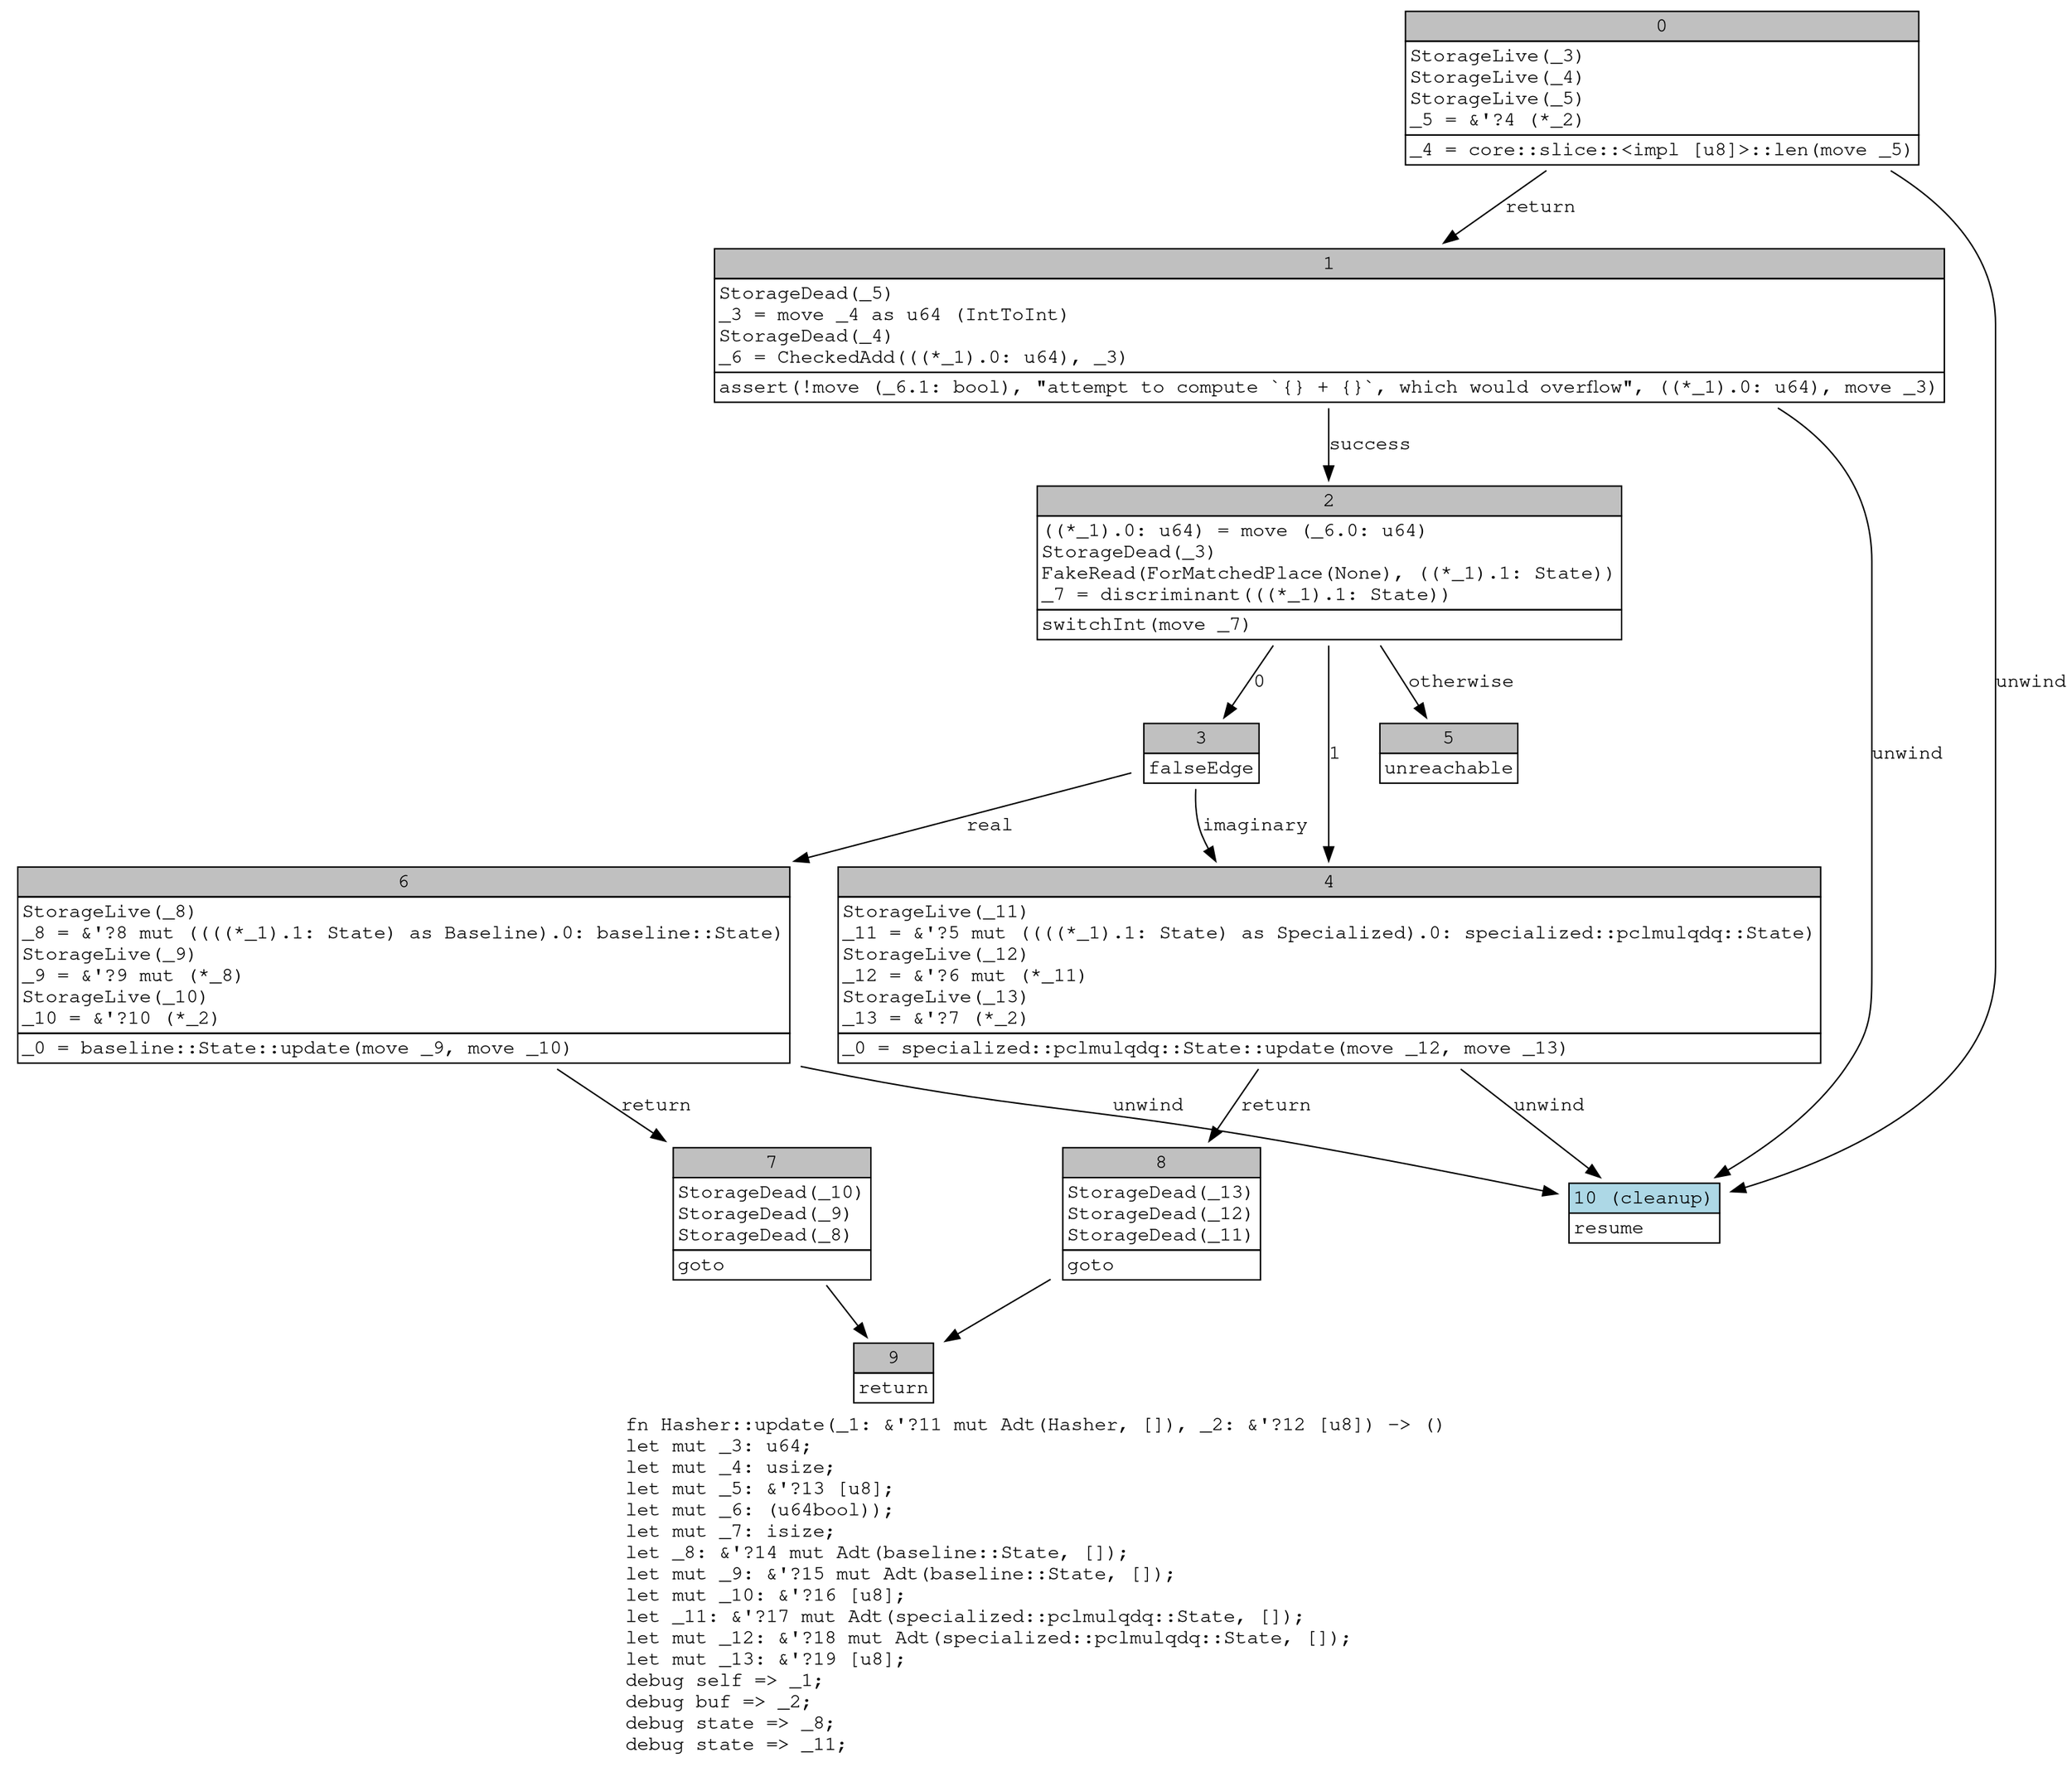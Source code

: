 digraph Mir_0_41 {
    graph [fontname="Courier, monospace"];
    node [fontname="Courier, monospace"];
    edge [fontname="Courier, monospace"];
    label=<fn Hasher::update(_1: &amp;'?11 mut Adt(Hasher, []), _2: &amp;'?12 [u8]) -&gt; ()<br align="left"/>let mut _3: u64;<br align="left"/>let mut _4: usize;<br align="left"/>let mut _5: &amp;'?13 [u8];<br align="left"/>let mut _6: (u64bool));<br align="left"/>let mut _7: isize;<br align="left"/>let _8: &amp;'?14 mut Adt(baseline::State, []);<br align="left"/>let mut _9: &amp;'?15 mut Adt(baseline::State, []);<br align="left"/>let mut _10: &amp;'?16 [u8];<br align="left"/>let _11: &amp;'?17 mut Adt(specialized::pclmulqdq::State, []);<br align="left"/>let mut _12: &amp;'?18 mut Adt(specialized::pclmulqdq::State, []);<br align="left"/>let mut _13: &amp;'?19 [u8];<br align="left"/>debug self =&gt; _1;<br align="left"/>debug buf =&gt; _2;<br align="left"/>debug state =&gt; _8;<br align="left"/>debug state =&gt; _11;<br align="left"/>>;
    bb0__0_41 [shape="none", label=<<table border="0" cellborder="1" cellspacing="0"><tr><td bgcolor="gray" align="center" colspan="1">0</td></tr><tr><td align="left" balign="left">StorageLive(_3)<br/>StorageLive(_4)<br/>StorageLive(_5)<br/>_5 = &amp;'?4 (*_2)<br/></td></tr><tr><td align="left">_4 = core::slice::&lt;impl [u8]&gt;::len(move _5)</td></tr></table>>];
    bb1__0_41 [shape="none", label=<<table border="0" cellborder="1" cellspacing="0"><tr><td bgcolor="gray" align="center" colspan="1">1</td></tr><tr><td align="left" balign="left">StorageDead(_5)<br/>_3 = move _4 as u64 (IntToInt)<br/>StorageDead(_4)<br/>_6 = CheckedAdd(((*_1).0: u64), _3)<br/></td></tr><tr><td align="left">assert(!move (_6.1: bool), &quot;attempt to compute `{} + {}`, which would overflow&quot;, ((*_1).0: u64), move _3)</td></tr></table>>];
    bb2__0_41 [shape="none", label=<<table border="0" cellborder="1" cellspacing="0"><tr><td bgcolor="gray" align="center" colspan="1">2</td></tr><tr><td align="left" balign="left">((*_1).0: u64) = move (_6.0: u64)<br/>StorageDead(_3)<br/>FakeRead(ForMatchedPlace(None), ((*_1).1: State))<br/>_7 = discriminant(((*_1).1: State))<br/></td></tr><tr><td align="left">switchInt(move _7)</td></tr></table>>];
    bb3__0_41 [shape="none", label=<<table border="0" cellborder="1" cellspacing="0"><tr><td bgcolor="gray" align="center" colspan="1">3</td></tr><tr><td align="left">falseEdge</td></tr></table>>];
    bb4__0_41 [shape="none", label=<<table border="0" cellborder="1" cellspacing="0"><tr><td bgcolor="gray" align="center" colspan="1">4</td></tr><tr><td align="left" balign="left">StorageLive(_11)<br/>_11 = &amp;'?5 mut ((((*_1).1: State) as Specialized).0: specialized::pclmulqdq::State)<br/>StorageLive(_12)<br/>_12 = &amp;'?6 mut (*_11)<br/>StorageLive(_13)<br/>_13 = &amp;'?7 (*_2)<br/></td></tr><tr><td align="left">_0 = specialized::pclmulqdq::State::update(move _12, move _13)</td></tr></table>>];
    bb5__0_41 [shape="none", label=<<table border="0" cellborder="1" cellspacing="0"><tr><td bgcolor="gray" align="center" colspan="1">5</td></tr><tr><td align="left">unreachable</td></tr></table>>];
    bb6__0_41 [shape="none", label=<<table border="0" cellborder="1" cellspacing="0"><tr><td bgcolor="gray" align="center" colspan="1">6</td></tr><tr><td align="left" balign="left">StorageLive(_8)<br/>_8 = &amp;'?8 mut ((((*_1).1: State) as Baseline).0: baseline::State)<br/>StorageLive(_9)<br/>_9 = &amp;'?9 mut (*_8)<br/>StorageLive(_10)<br/>_10 = &amp;'?10 (*_2)<br/></td></tr><tr><td align="left">_0 = baseline::State::update(move _9, move _10)</td></tr></table>>];
    bb7__0_41 [shape="none", label=<<table border="0" cellborder="1" cellspacing="0"><tr><td bgcolor="gray" align="center" colspan="1">7</td></tr><tr><td align="left" balign="left">StorageDead(_10)<br/>StorageDead(_9)<br/>StorageDead(_8)<br/></td></tr><tr><td align="left">goto</td></tr></table>>];
    bb8__0_41 [shape="none", label=<<table border="0" cellborder="1" cellspacing="0"><tr><td bgcolor="gray" align="center" colspan="1">8</td></tr><tr><td align="left" balign="left">StorageDead(_13)<br/>StorageDead(_12)<br/>StorageDead(_11)<br/></td></tr><tr><td align="left">goto</td></tr></table>>];
    bb9__0_41 [shape="none", label=<<table border="0" cellborder="1" cellspacing="0"><tr><td bgcolor="gray" align="center" colspan="1">9</td></tr><tr><td align="left">return</td></tr></table>>];
    bb10__0_41 [shape="none", label=<<table border="0" cellborder="1" cellspacing="0"><tr><td bgcolor="lightblue" align="center" colspan="1">10 (cleanup)</td></tr><tr><td align="left">resume</td></tr></table>>];
    bb0__0_41 -> bb1__0_41 [label="return"];
    bb0__0_41 -> bb10__0_41 [label="unwind"];
    bb1__0_41 -> bb2__0_41 [label="success"];
    bb1__0_41 -> bb10__0_41 [label="unwind"];
    bb2__0_41 -> bb3__0_41 [label="0"];
    bb2__0_41 -> bb4__0_41 [label="1"];
    bb2__0_41 -> bb5__0_41 [label="otherwise"];
    bb3__0_41 -> bb6__0_41 [label="real"];
    bb3__0_41 -> bb4__0_41 [label="imaginary"];
    bb4__0_41 -> bb8__0_41 [label="return"];
    bb4__0_41 -> bb10__0_41 [label="unwind"];
    bb6__0_41 -> bb7__0_41 [label="return"];
    bb6__0_41 -> bb10__0_41 [label="unwind"];
    bb7__0_41 -> bb9__0_41 [label=""];
    bb8__0_41 -> bb9__0_41 [label=""];
}
